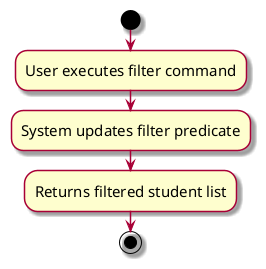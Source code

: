 @startuml
skin rose
skinparam ActivityFontSize 15
skinparam ArrowFontSize 12
start
:User executes filter command;

'Since the beta syntax does not support placing the condition outside the
'diamond we place it as the true branch instead.

:System updates filter predicate;
:Returns filtered student list;
stop
@enduml
